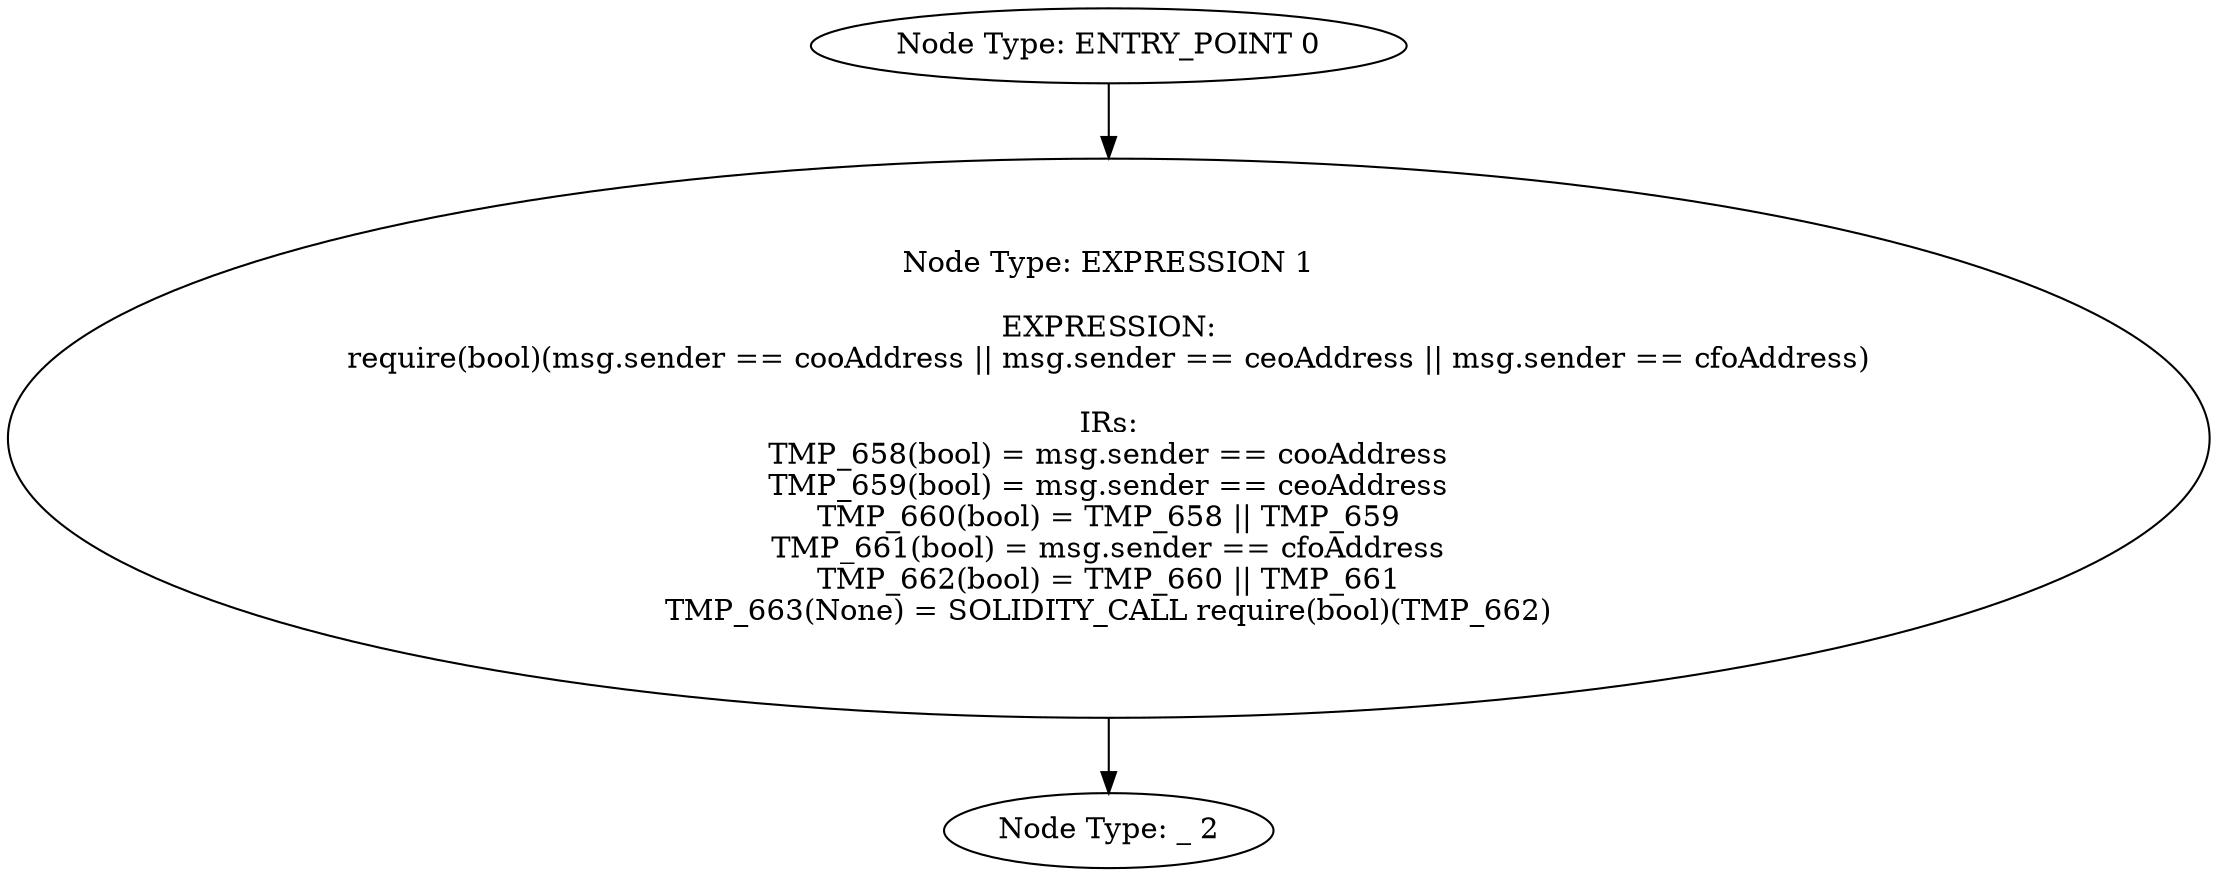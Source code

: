 digraph{
0[label="Node Type: ENTRY_POINT 0
"];
0->1;
1[label="Node Type: EXPRESSION 1

EXPRESSION:
require(bool)(msg.sender == cooAddress || msg.sender == ceoAddress || msg.sender == cfoAddress)

IRs:
TMP_658(bool) = msg.sender == cooAddress
TMP_659(bool) = msg.sender == ceoAddress
TMP_660(bool) = TMP_658 || TMP_659
TMP_661(bool) = msg.sender == cfoAddress
TMP_662(bool) = TMP_660 || TMP_661
TMP_663(None) = SOLIDITY_CALL require(bool)(TMP_662)"];
1->2;
2[label="Node Type: _ 2
"];
}
